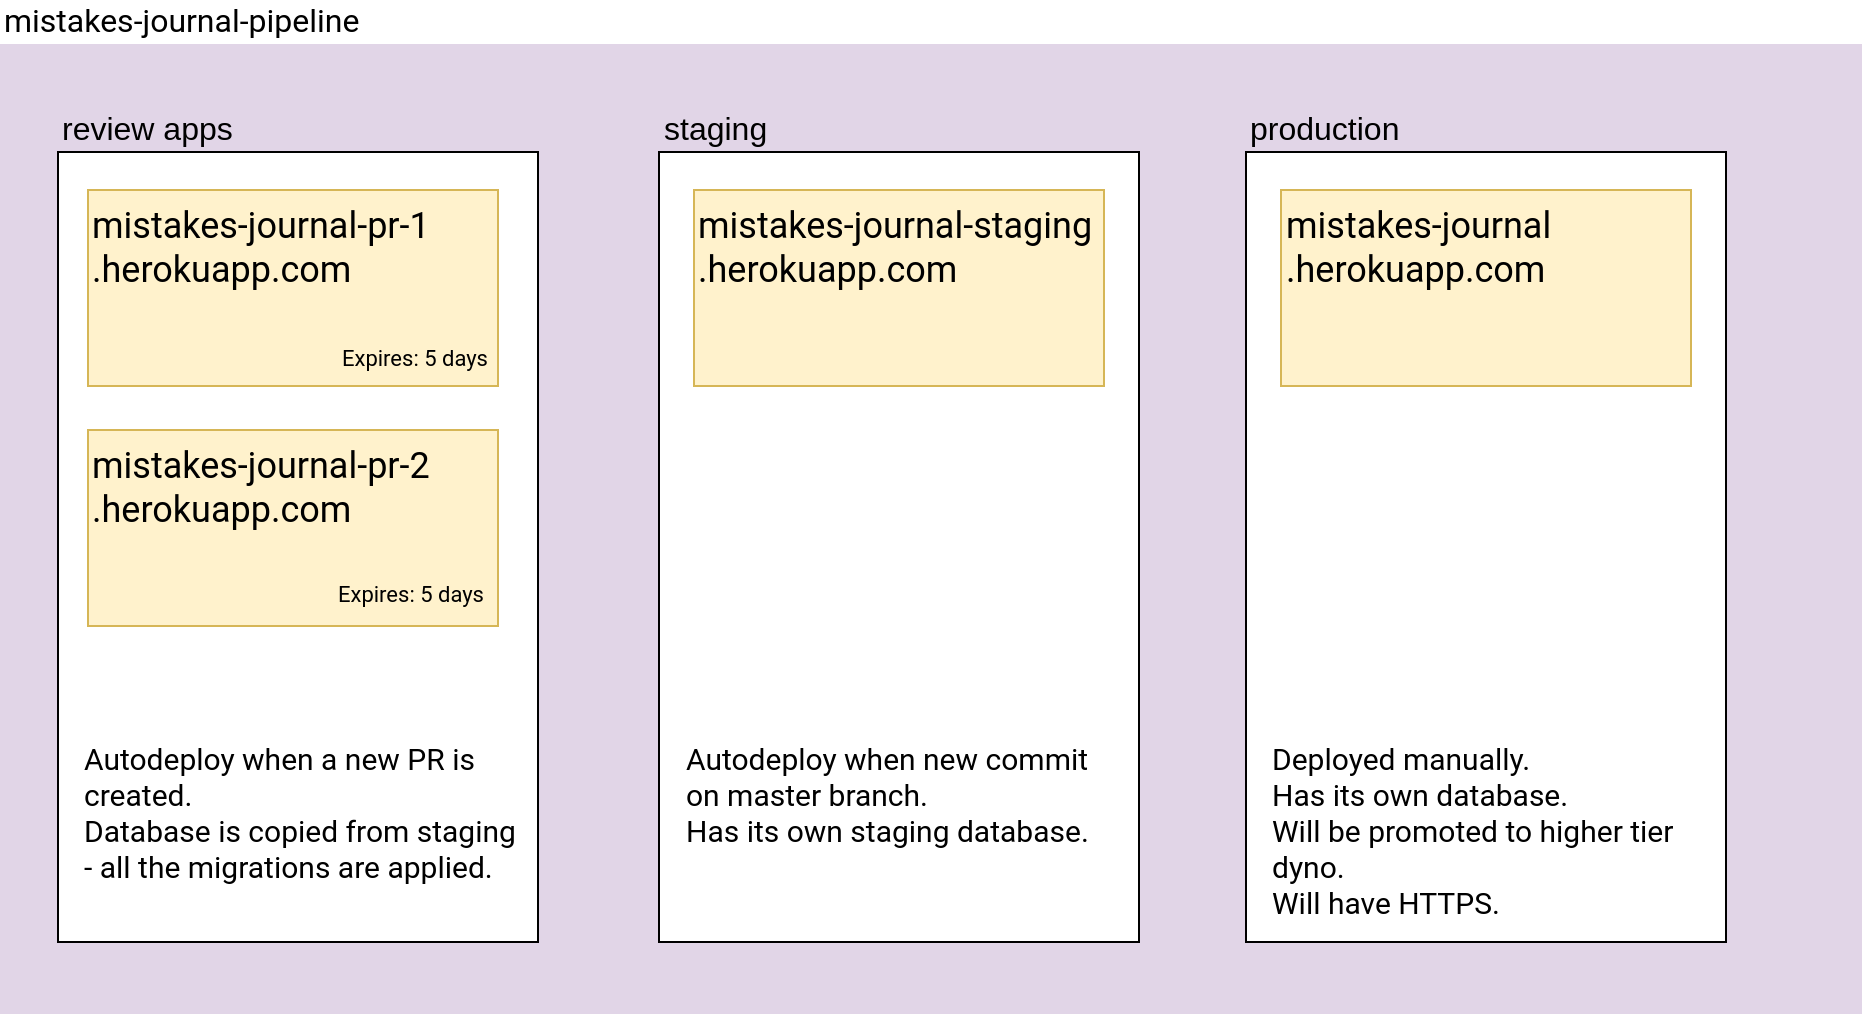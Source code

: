 <mxfile version="14.5.1" type="device"><diagram id="an9RhgPKZcwYax73RlKN" name="Page-1"><mxGraphModel dx="1822" dy="1220" grid="0" gridSize="10" guides="1" tooltips="1" connect="1" arrows="1" fold="1" page="0" pageScale="1" pageWidth="980" pageHeight="690" math="0" shadow="0"><root><mxCell id="0"/><mxCell id="1" parent="0"/><mxCell id="CDddKj_FFnrIsrdXlerV-1" value="mistakes-journal-pipeline" style="rounded=0;whiteSpace=wrap;html=1;fillColor=#e1d5e7;strokeColor=none;labelPosition=center;verticalLabelPosition=top;align=left;verticalAlign=bottom;fontFamily=Roboto;fontSource=https%3A%2F%2Ffonts.googleapis.com%2Fcss%3Ffamily%3DRoboto;fontSize=16;" parent="1" vertex="1"><mxGeometry x="-188" y="-79" width="931" height="485" as="geometry"/></mxCell><mxCell id="CDddKj_FFnrIsrdXlerV-3" value="review apps" style="rounded=0;whiteSpace=wrap;html=1;fontSize=16;align=left;labelPosition=center;verticalLabelPosition=top;verticalAlign=bottom;" parent="1" vertex="1"><mxGeometry x="-159" y="-25" width="240" height="395" as="geometry"/></mxCell><mxCell id="CDddKj_FFnrIsrdXlerV-6" value="" style="group" parent="1" vertex="1" connectable="0"><mxGeometry x="-144" y="-6" width="205" height="98" as="geometry"/></mxCell><mxCell id="CDddKj_FFnrIsrdXlerV-4" value="mistakes-journal-pr-1&lt;br&gt;.herokuapp.com" style="rounded=0;whiteSpace=wrap;html=1;fontSize=18;align=left;fillColor=#fff2cc;strokeColor=#d6b656;labelPosition=center;verticalLabelPosition=middle;verticalAlign=top;fontStyle=0;fontFamily=Roboto;fontSource=https%3A%2F%2Ffonts.googleapis.com%2Fcss%3Ffamily%3DRoboto;horizontal=1;" parent="CDddKj_FFnrIsrdXlerV-6" vertex="1"><mxGeometry width="205" height="98" as="geometry"/></mxCell><mxCell id="CDddKj_FFnrIsrdXlerV-5" value="Expires: 5 days" style="text;html=1;strokeColor=none;fillColor=none;align=right;verticalAlign=middle;whiteSpace=wrap;rounded=0;fontSize=11;fontFamily=Roboto;fontSource=https%3A%2F%2Ffonts.googleapis.com%2Fcss%3Ffamily%3DRoboto;" parent="CDddKj_FFnrIsrdXlerV-6" vertex="1"><mxGeometry x="104" y="74" width="98" height="20" as="geometry"/></mxCell><mxCell id="CDddKj_FFnrIsrdXlerV-7" value="mistakes-journal-pr-2&lt;br&gt;.herokuapp.com" style="rounded=0;whiteSpace=wrap;html=1;fontSize=18;align=left;fillColor=#fff2cc;strokeColor=#d6b656;labelPosition=center;verticalLabelPosition=middle;verticalAlign=top;fontStyle=0;fontFamily=Roboto;fontSource=https%3A%2F%2Ffonts.googleapis.com%2Fcss%3Ffamily%3DRoboto;horizontal=1;" parent="1" vertex="1"><mxGeometry x="-144" y="114" width="205" height="98" as="geometry"/></mxCell><mxCell id="CDddKj_FFnrIsrdXlerV-8" value="Expires: 5 days" style="text;html=1;strokeColor=none;fillColor=none;align=right;verticalAlign=middle;whiteSpace=wrap;rounded=0;fontSize=11;fontFamily=Roboto;fontSource=https%3A%2F%2Ffonts.googleapis.com%2Fcss%3Ffamily%3DRoboto;" parent="1" vertex="1"><mxGeometry x="-42" y="186" width="98" height="20" as="geometry"/></mxCell><mxCell id="CDddKj_FFnrIsrdXlerV-9" value="Autodeploy when a new PR is created.&lt;br&gt;Database is copied from staging - all the migrations are applied." style="text;strokeColor=none;fillColor=none;align=left;verticalAlign=top;rounded=0;fontFamily=Roboto;fontSource=https%3A%2F%2Ffonts.googleapis.com%2Fcss%3Ffamily%3DRoboto;fontSize=15;spacing=13;whiteSpace=wrap;html=1;" parent="1" vertex="1"><mxGeometry x="-159" y="252" width="240" height="113" as="geometry"/></mxCell><mxCell id="H7Qn2CidJB_RwWwowywJ-1" value="staging" style="rounded=0;whiteSpace=wrap;html=1;fontSize=16;align=left;labelPosition=center;verticalLabelPosition=top;verticalAlign=bottom;" vertex="1" parent="1"><mxGeometry x="141.5" y="-25" width="240" height="395" as="geometry"/></mxCell><mxCell id="H7Qn2CidJB_RwWwowywJ-2" value="" style="group" vertex="1" connectable="0" parent="1"><mxGeometry x="159" y="-6" width="205" height="98" as="geometry"/></mxCell><mxCell id="H7Qn2CidJB_RwWwowywJ-3" value="mistakes-journal-staging&lt;br&gt;.herokuapp.com" style="rounded=0;whiteSpace=wrap;html=1;fontSize=18;align=left;fillColor=#fff2cc;strokeColor=#d6b656;labelPosition=center;verticalLabelPosition=middle;verticalAlign=top;fontStyle=0;fontFamily=Roboto;fontSource=https%3A%2F%2Ffonts.googleapis.com%2Fcss%3Ffamily%3DRoboto;horizontal=1;" vertex="1" parent="H7Qn2CidJB_RwWwowywJ-2"><mxGeometry width="205" height="98" as="geometry"/></mxCell><mxCell id="H7Qn2CidJB_RwWwowywJ-5" value="Autodeploy when new commit on master branch.&lt;br&gt;Has its own staging database." style="text;strokeColor=none;fillColor=none;align=left;verticalAlign=top;rounded=0;fontFamily=Roboto;fontSource=https%3A%2F%2Ffonts.googleapis.com%2Fcss%3Ffamily%3DRoboto;fontSize=15;spacing=13;whiteSpace=wrap;html=1;" vertex="1" parent="1"><mxGeometry x="141.5" y="252" width="240" height="113" as="geometry"/></mxCell><mxCell id="H7Qn2CidJB_RwWwowywJ-6" value="production" style="rounded=0;whiteSpace=wrap;html=1;fontSize=16;align=left;labelPosition=center;verticalLabelPosition=top;verticalAlign=bottom;" vertex="1" parent="1"><mxGeometry x="435" y="-25" width="240" height="395" as="geometry"/></mxCell><mxCell id="H7Qn2CidJB_RwWwowywJ-7" value="" style="group" vertex="1" connectable="0" parent="1"><mxGeometry x="452.5" y="-6" width="205" height="98" as="geometry"/></mxCell><mxCell id="H7Qn2CidJB_RwWwowywJ-8" value="mistakes-journal&lt;br&gt;.herokuapp.com" style="rounded=0;whiteSpace=wrap;html=1;fontSize=18;align=left;fillColor=#fff2cc;strokeColor=#d6b656;labelPosition=center;verticalLabelPosition=middle;verticalAlign=top;fontStyle=0;fontFamily=Roboto;fontSource=https%3A%2F%2Ffonts.googleapis.com%2Fcss%3Ffamily%3DRoboto;horizontal=1;" vertex="1" parent="H7Qn2CidJB_RwWwowywJ-7"><mxGeometry width="205" height="98" as="geometry"/></mxCell><mxCell id="H7Qn2CidJB_RwWwowywJ-9" value="Deployed manually.&lt;br&gt;Has its own database.&lt;br&gt;Will be promoted to higher tier dyno.&lt;br&gt;Will have HTTPS." style="text;strokeColor=none;fillColor=none;align=left;verticalAlign=top;rounded=0;fontFamily=Roboto;fontSource=https%3A%2F%2Ffonts.googleapis.com%2Fcss%3Ffamily%3DRoboto;fontSize=15;spacing=13;whiteSpace=wrap;html=1;" vertex="1" parent="1"><mxGeometry x="435" y="252" width="240" height="113" as="geometry"/></mxCell></root></mxGraphModel></diagram></mxfile>